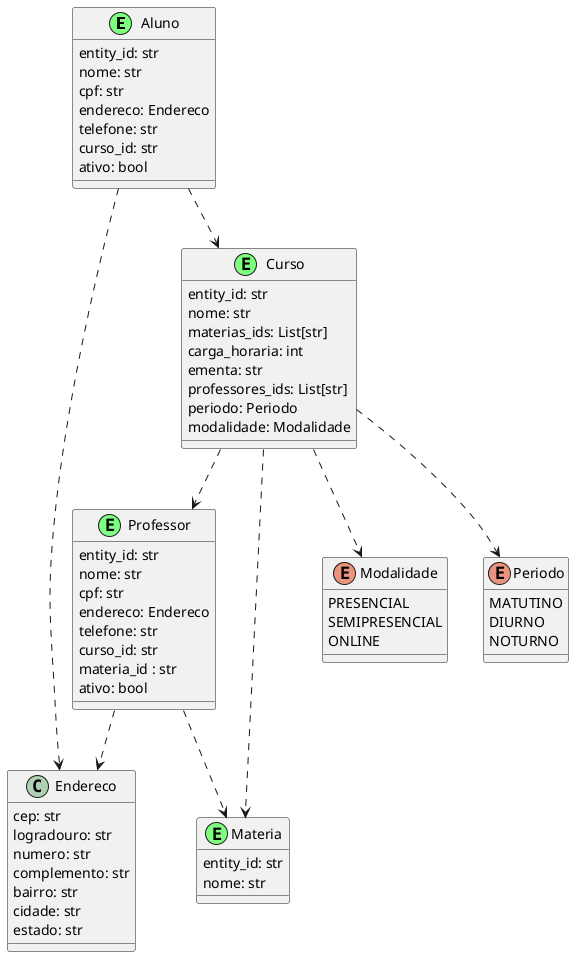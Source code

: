 @startuml
class Aluno << (E,#7fff7f) >>{
    entity_id: str
    nome: str
    cpf: str
    endereco: Endereco
    telefone: str
    curso_id: str
    ativo: bool
}

class Professor << (E,#7fff7f) >>{
    entity_id: str
    nome: str
    cpf: str
    endereco: Endereco
    telefone: str
    curso_id: str
    materia_id : str
    ativo: bool
}


class Endereco{
    cep: str
    logradouro: str
    numero: str
    complemento: str
    bairro: str
    cidade: str
    estado: str
}


class Materia << (E,#7fff7f) >>{
    entity_id: str
    nome: str
}

class Curso << (E,#7fff7f) >>{
    entity_id: str
    nome: str
    materias_ids: List[str]
    carga_horaria: int
    ementa: str
    professores_ids: List[str]
    periodo: Periodo
    modalidade: Modalidade
}

enum Modalidade{
    PRESENCIAL
    SEMIPRESENCIAL
    ONLINE
}

enum Periodo{
    MATUTINO
    DIURNO
    NOTURNO
}


Aluno..> Curso
Aluno..> Endereco
Professor..> Endereco
Professor..> Materia
Curso ..> Professor
Curso..> Periodo
Curso ..> Modalidade
Curso..> Materia


@enduml